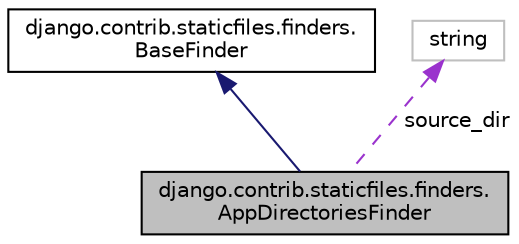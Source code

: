 digraph "django.contrib.staticfiles.finders.AppDirectoriesFinder"
{
 // LATEX_PDF_SIZE
  edge [fontname="Helvetica",fontsize="10",labelfontname="Helvetica",labelfontsize="10"];
  node [fontname="Helvetica",fontsize="10",shape=record];
  Node1 [label="django.contrib.staticfiles.finders.\lAppDirectoriesFinder",height=0.2,width=0.4,color="black", fillcolor="grey75", style="filled", fontcolor="black",tooltip=" "];
  Node2 -> Node1 [dir="back",color="midnightblue",fontsize="10",style="solid",fontname="Helvetica"];
  Node2 [label="django.contrib.staticfiles.finders.\lBaseFinder",height=0.2,width=0.4,color="black", fillcolor="white", style="filled",URL="$classdjango_1_1contrib_1_1staticfiles_1_1finders_1_1_base_finder.html",tooltip=" "];
  Node3 -> Node1 [dir="back",color="darkorchid3",fontsize="10",style="dashed",label=" source_dir" ,fontname="Helvetica"];
  Node3 [label="string",height=0.2,width=0.4,color="grey75", fillcolor="white", style="filled",tooltip=" "];
}
